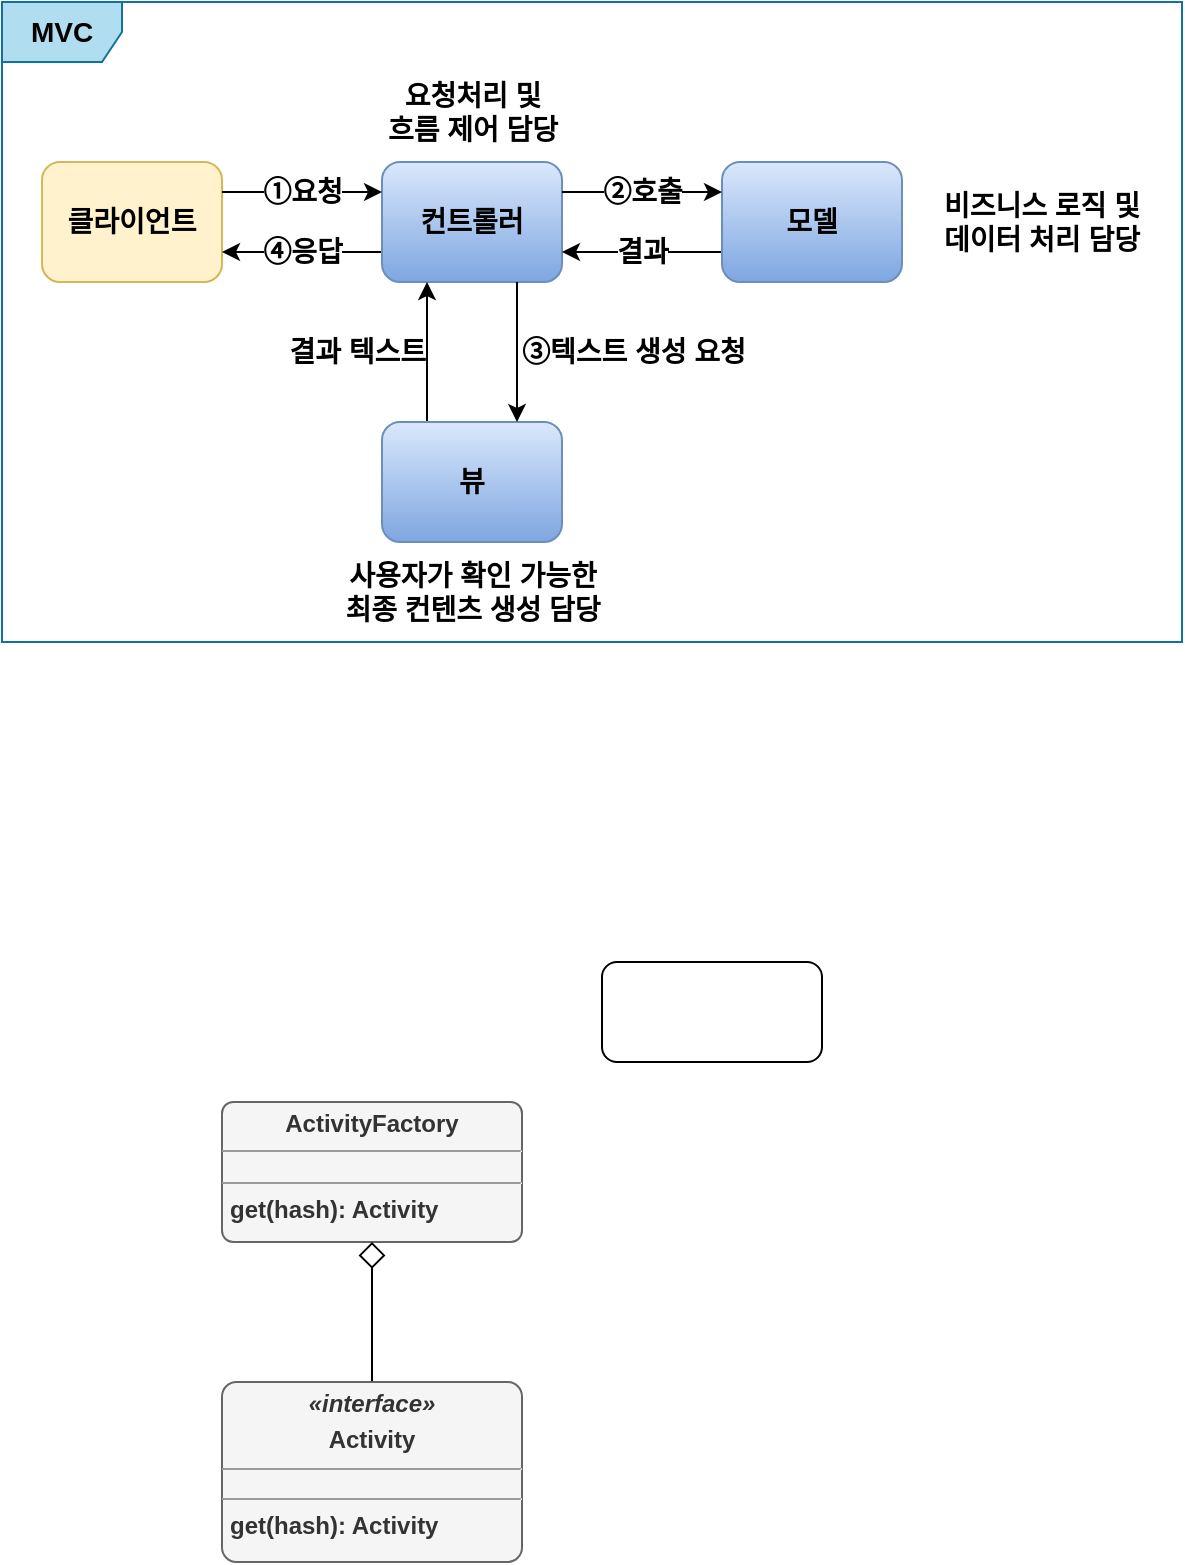 <mxfile version="17.2.4" type="device"><diagram id="C5RBs43oDa-KdzZeNtuy" name="Page-1"><mxGraphModel dx="782" dy="539" grid="1" gridSize="10" guides="1" tooltips="1" connect="1" arrows="1" fold="1" page="1" pageScale="1" pageWidth="827" pageHeight="1169" math="0" shadow="0"><root><mxCell id="WIyWlLk6GJQsqaUBKTNV-0"/><mxCell id="WIyWlLk6GJQsqaUBKTNV-1" parent="WIyWlLk6GJQsqaUBKTNV-0"/><mxCell id="k5oCKc2SvbHkkGJTv50s-50" value="" style="group" vertex="1" connectable="0" parent="WIyWlLk6GJQsqaUBKTNV-1"><mxGeometry x="20" y="40" width="570" height="280" as="geometry"/></mxCell><mxCell id="k5oCKc2SvbHkkGJTv50s-31" value="&lt;b&gt;클라이언트&lt;/b&gt;" style="rounded=1;whiteSpace=wrap;html=1;fontFamily=Helvetica;fontSize=14;fillColor=#fff2cc;strokeColor=#d6b656;sketch=0;glass=0;" vertex="1" parent="k5oCKc2SvbHkkGJTv50s-50"><mxGeometry y="40" width="90" height="60" as="geometry"/></mxCell><mxCell id="k5oCKc2SvbHkkGJTv50s-43" value="&lt;b&gt;④응답&lt;/b&gt;" style="edgeStyle=orthogonalEdgeStyle;rounded=0;orthogonalLoop=1;jettySize=auto;html=1;exitX=0;exitY=0.75;exitDx=0;exitDy=0;entryX=1;entryY=0.75;entryDx=0;entryDy=0;fontFamily=Helvetica;fontSize=14;" edge="1" parent="k5oCKc2SvbHkkGJTv50s-50" source="k5oCKc2SvbHkkGJTv50s-32" target="k5oCKc2SvbHkkGJTv50s-31"><mxGeometry relative="1" as="geometry"/></mxCell><mxCell id="k5oCKc2SvbHkkGJTv50s-32" value="컨트롤러" style="rounded=1;whiteSpace=wrap;html=1;fontFamily=Helvetica;fontSize=14;fillColor=#dae8fc;gradientColor=#7ea6e0;strokeColor=#6c8ebf;fontStyle=1" vertex="1" parent="k5oCKc2SvbHkkGJTv50s-50"><mxGeometry x="170" y="40" width="90" height="60" as="geometry"/></mxCell><mxCell id="k5oCKc2SvbHkkGJTv50s-37" value="&lt;b&gt;①요청&lt;/b&gt;" style="edgeStyle=orthogonalEdgeStyle;rounded=0;orthogonalLoop=1;jettySize=auto;html=1;exitX=1;exitY=0.25;exitDx=0;exitDy=0;entryX=0;entryY=0.25;entryDx=0;entryDy=0;fontFamily=Helvetica;fontSize=14;" edge="1" parent="k5oCKc2SvbHkkGJTv50s-50" source="k5oCKc2SvbHkkGJTv50s-31" target="k5oCKc2SvbHkkGJTv50s-32"><mxGeometry relative="1" as="geometry"/></mxCell><mxCell id="k5oCKc2SvbHkkGJTv50s-40" value="&lt;b&gt;결과&lt;/b&gt;" style="edgeStyle=orthogonalEdgeStyle;rounded=0;orthogonalLoop=1;jettySize=auto;html=1;exitX=0;exitY=0.75;exitDx=0;exitDy=0;entryX=1;entryY=0.75;entryDx=0;entryDy=0;fontFamily=Helvetica;fontSize=14;" edge="1" parent="k5oCKc2SvbHkkGJTv50s-50" source="k5oCKc2SvbHkkGJTv50s-34" target="k5oCKc2SvbHkkGJTv50s-32"><mxGeometry relative="1" as="geometry"/></mxCell><mxCell id="k5oCKc2SvbHkkGJTv50s-34" value="모델" style="rounded=1;whiteSpace=wrap;html=1;fontFamily=Helvetica;fontSize=14;fillColor=#dae8fc;gradientColor=#7ea6e0;strokeColor=#6c8ebf;fontStyle=1" vertex="1" parent="k5oCKc2SvbHkkGJTv50s-50"><mxGeometry x="340" y="40" width="90" height="60" as="geometry"/></mxCell><mxCell id="k5oCKc2SvbHkkGJTv50s-39" value="&lt;b&gt;②호출&lt;/b&gt;" style="edgeStyle=orthogonalEdgeStyle;rounded=0;orthogonalLoop=1;jettySize=auto;html=1;exitX=1;exitY=0.25;exitDx=0;exitDy=0;entryX=0;entryY=0.25;entryDx=0;entryDy=0;fontFamily=Helvetica;fontSize=14;" edge="1" parent="k5oCKc2SvbHkkGJTv50s-50" source="k5oCKc2SvbHkkGJTv50s-32" target="k5oCKc2SvbHkkGJTv50s-34"><mxGeometry relative="1" as="geometry"/></mxCell><mxCell id="k5oCKc2SvbHkkGJTv50s-42" value="&lt;b&gt;결과 텍스트&lt;/b&gt;" style="edgeStyle=orthogonalEdgeStyle;rounded=0;orthogonalLoop=1;jettySize=auto;html=1;exitX=0.25;exitY=0;exitDx=0;exitDy=0;entryX=0.25;entryY=1;entryDx=0;entryDy=0;fontFamily=Helvetica;fontSize=14;align=right;" edge="1" parent="k5oCKc2SvbHkkGJTv50s-50" source="k5oCKc2SvbHkkGJTv50s-35" target="k5oCKc2SvbHkkGJTv50s-32"><mxGeometry relative="1" as="geometry"/></mxCell><mxCell id="k5oCKc2SvbHkkGJTv50s-35" value="뷰" style="rounded=1;whiteSpace=wrap;html=1;fontFamily=Helvetica;fontSize=14;fillColor=#dae8fc;gradientColor=#7ea6e0;strokeColor=#6c8ebf;fontStyle=1" vertex="1" parent="k5oCKc2SvbHkkGJTv50s-50"><mxGeometry x="170" y="170" width="90" height="60" as="geometry"/></mxCell><mxCell id="k5oCKc2SvbHkkGJTv50s-41" value="&lt;b&gt;③텍스트 생성 요청&lt;/b&gt;" style="edgeStyle=orthogonalEdgeStyle;rounded=0;orthogonalLoop=1;jettySize=auto;html=1;exitX=0.75;exitY=1;exitDx=0;exitDy=0;entryX=0.75;entryY=0;entryDx=0;entryDy=0;fontFamily=Helvetica;fontSize=14;align=left;" edge="1" parent="k5oCKc2SvbHkkGJTv50s-50" source="k5oCKc2SvbHkkGJTv50s-32" target="k5oCKc2SvbHkkGJTv50s-35"><mxGeometry relative="1" as="geometry"/></mxCell><mxCell id="k5oCKc2SvbHkkGJTv50s-44" value="&lt;b&gt;요청처리 및&lt;br&gt;흐름 제어 담당&lt;/b&gt;" style="text;html=1;strokeColor=none;fillColor=none;align=center;verticalAlign=middle;whiteSpace=wrap;rounded=0;glass=0;sketch=0;fontFamily=Helvetica;fontSize=14;" vertex="1" parent="k5oCKc2SvbHkkGJTv50s-50"><mxGeometry x="167.5" width="95" height="30" as="geometry"/></mxCell><mxCell id="k5oCKc2SvbHkkGJTv50s-48" value="&lt;b&gt;사용자가 확인 가능한&lt;br&gt;최종 컨텐츠 생성 담당&lt;/b&gt;" style="text;html=1;strokeColor=none;fillColor=none;align=center;verticalAlign=middle;whiteSpace=wrap;rounded=0;glass=0;sketch=0;fontFamily=Helvetica;fontSize=14;" vertex="1" parent="k5oCKc2SvbHkkGJTv50s-50"><mxGeometry x="133.75" y="240" width="162.5" height="30" as="geometry"/></mxCell><mxCell id="k5oCKc2SvbHkkGJTv50s-49" value="&lt;b&gt;비즈니스 로직 및&lt;br&gt;데이터 처리 담당&lt;/b&gt;" style="text;html=1;strokeColor=none;fillColor=none;align=center;verticalAlign=middle;whiteSpace=wrap;rounded=0;glass=0;sketch=0;fontFamily=Helvetica;fontSize=14;" vertex="1" parent="k5oCKc2SvbHkkGJTv50s-50"><mxGeometry x="440" y="55" width="120" height="30" as="geometry"/></mxCell><mxCell id="k5oCKc2SvbHkkGJTv50s-51" value="&lt;b&gt;MVC&lt;/b&gt;" style="shape=umlFrame;whiteSpace=wrap;html=1;rounded=1;glass=0;sketch=0;fontFamily=Helvetica;fontSize=14;fillColor=#b1ddf0;strokeColor=#10739e;" vertex="1" parent="k5oCKc2SvbHkkGJTv50s-50"><mxGeometry x="-20" y="-40" width="590" height="320" as="geometry"/></mxCell><mxCell id="k5oCKc2SvbHkkGJTv50s-57" value="&lt;p style=&quot;margin: 0px ; margin-top: 4px ; text-align: center&quot;&gt;&lt;b&gt;ActivityFactory&lt;/b&gt;&lt;/p&gt;&lt;hr size=&quot;1&quot;&gt;&lt;p style=&quot;margin: 0px 0px 0px 4px ; font-size: 2px&quot;&gt;&lt;b&gt;&lt;br&gt;&lt;/b&gt;&lt;/p&gt;&lt;hr size=&quot;1&quot;&gt;&lt;p style=&quot;margin: 0px ; margin-left: 4px&quot;&gt;&lt;b&gt;get(hash): Activity&lt;/b&gt;&lt;/p&gt;" style="verticalAlign=top;align=left;overflow=fill;fontSize=12;fontFamily=Helvetica;html=1;rounded=1;glass=0;sketch=0;arcSize=8;fillColor=#f5f5f5;fontColor=#333333;strokeColor=#666666;" vertex="1" parent="WIyWlLk6GJQsqaUBKTNV-1"><mxGeometry x="110" y="550" width="150" height="70" as="geometry"/></mxCell><mxCell id="k5oCKc2SvbHkkGJTv50s-59" style="edgeStyle=orthogonalEdgeStyle;rounded=0;orthogonalLoop=1;jettySize=auto;html=1;entryX=0.5;entryY=1;entryDx=0;entryDy=0;fontFamily=Helvetica;fontSize=1;endArrow=diamond;endFill=0;startSize=6;endSize=11;" edge="1" parent="WIyWlLk6GJQsqaUBKTNV-1" source="k5oCKc2SvbHkkGJTv50s-58" target="k5oCKc2SvbHkkGJTv50s-57"><mxGeometry relative="1" as="geometry"/></mxCell><mxCell id="k5oCKc2SvbHkkGJTv50s-58" value="&lt;p style=&quot;margin: 0px ; margin-top: 4px ; text-align: center&quot;&gt;&lt;b&gt;&lt;i&gt;«interface»&lt;/i&gt;&lt;/b&gt;&lt;/p&gt;&lt;p style=&quot;margin: 0px ; margin-top: 4px ; text-align: center&quot;&gt;&lt;b&gt;Activity&lt;/b&gt;&lt;/p&gt;&lt;hr size=&quot;1&quot;&gt;&lt;p style=&quot;margin: 0px 0px 0px 4px ; font-size: 2px&quot;&gt;&lt;b&gt;&lt;br&gt;&lt;/b&gt;&lt;/p&gt;&lt;hr size=&quot;1&quot;&gt;&lt;p style=&quot;margin: 0px ; margin-left: 4px&quot;&gt;&lt;b&gt;get(hash): Activity&lt;/b&gt;&lt;/p&gt;" style="verticalAlign=top;align=left;overflow=fill;fontSize=12;fontFamily=Helvetica;html=1;rounded=1;glass=0;sketch=0;arcSize=8;fillColor=#f5f5f5;fontColor=#333333;strokeColor=#666666;" vertex="1" parent="WIyWlLk6GJQsqaUBKTNV-1"><mxGeometry x="110" y="690" width="150" height="90" as="geometry"/></mxCell><mxCell id="k5oCKc2SvbHkkGJTv50s-64" value="&lt;br&gt;&lt;br&gt;&lt;br&gt;" style="html=1;rounded=1;glass=0;sketch=0;fontFamily=Helvetica;fontSize=1;" vertex="1" parent="WIyWlLk6GJQsqaUBKTNV-1"><mxGeometry x="300" y="480" width="110" height="50" as="geometry"/></mxCell></root></mxGraphModel></diagram></mxfile>